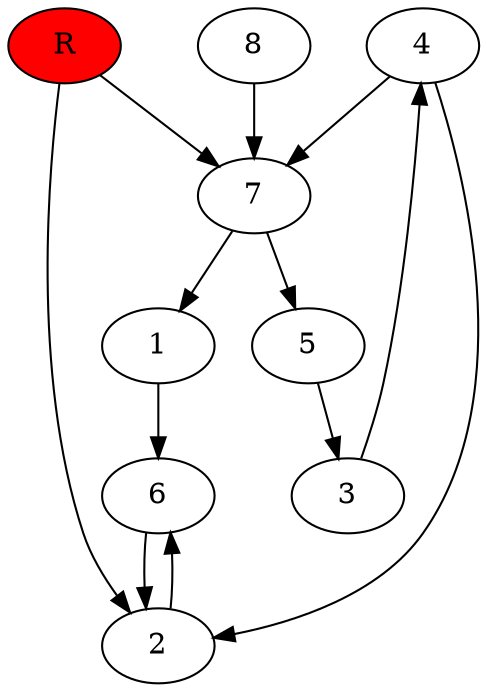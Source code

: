 digraph prb4045 {
	1
	2
	3
	4
	5
	6
	7
	8
	R [fillcolor="#ff0000" style=filled]
	1 -> 6
	2 -> 6
	3 -> 4
	4 -> 2
	4 -> 7
	5 -> 3
	6 -> 2
	7 -> 1
	7 -> 5
	8 -> 7
	R -> 2
	R -> 7
}
